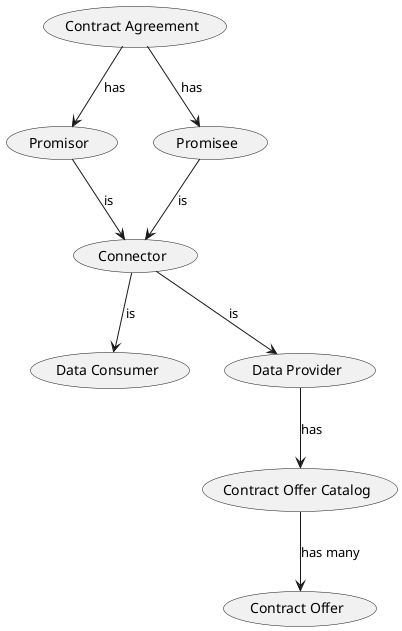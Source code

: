 @startuml

(Connector) as Connector

(Consumer) as "Data Consumer"
(Provider) as "Data Provider"

(Agreement) as "Contract Agreement"
(Promisor) as Promisor
(Promisee) as Promisee

Agreement --> Promisor : has
Agreement --> Promisee : has

Promisee --> Connector : is
Promisor --> Connector : is

Connector --> Consumer : is
Connector --> Provider : is

(Offer) as "Contract Offer"
(Catalog) as "Contract Offer Catalog"

Provider --> Catalog : has
Catalog --> Offer : has many


@enduml